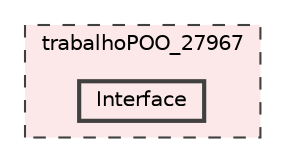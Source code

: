digraph "D:/Aulas/POO/TP_POO_27967/trabalhoPOO_27967/Interface"
{
 // LATEX_PDF_SIZE
  bgcolor="transparent";
  edge [fontname=Helvetica,fontsize=10,labelfontname=Helvetica,labelfontsize=10];
  node [fontname=Helvetica,fontsize=10,shape=box,height=0.2,width=0.4];
  compound=true
  subgraph clusterdir_2febc12c3c491208b6bb30c417a778ab {
    graph [ bgcolor="#fce8e8", pencolor="grey25", label="trabalhoPOO_27967", fontname=Helvetica,fontsize=10 style="filled,dashed", URL="dir_2febc12c3c491208b6bb30c417a778ab.html",tooltip=""]
  dir_f84f82304bc49da86f24897bd622b49f [label="Interface", fillcolor="#fce8e8", color="grey25", style="filled,bold", URL="dir_f84f82304bc49da86f24897bd622b49f.html",tooltip=""];
  }
}
